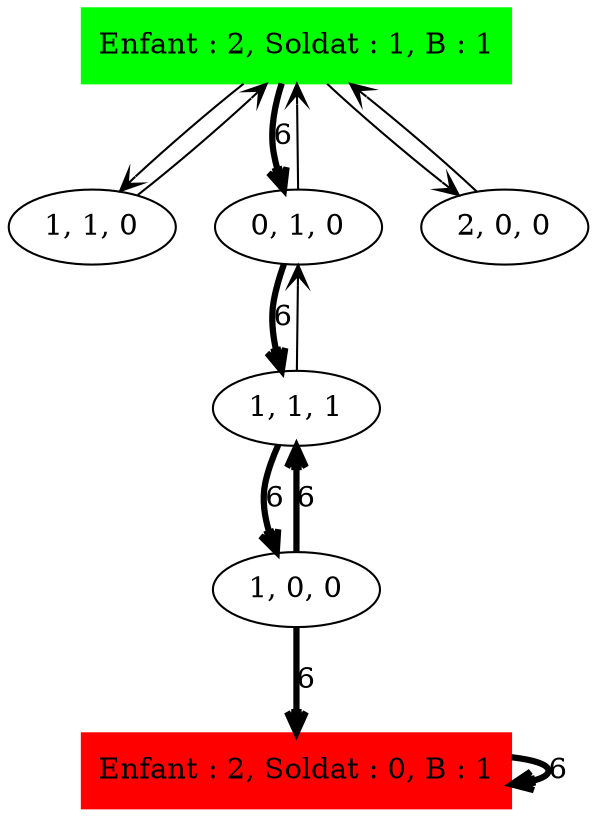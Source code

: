 digraph Soldat_Sol_ {
	initial [label="Enfant : 2, Soldat : 1, B : 1" color=green shape=box style=filled]
	final [label="Enfant : 2, Soldat : 0, B : 1" color=red shape=box style=filled]
	initial -> "1, 1, 0" [arrowhead=open]
	initial -> "0, 1, 0" [label=6 arrowhead=open penwidth=3]
	initial -> "2, 0, 0" [arrowhead=open]
	"2, 0, 0" -> initial [arrowhead=open]
	"0, 1, 0" -> "1, 1, 1" [label=6 arrowhead=open penwidth=3]
	"0, 1, 0" -> initial [arrowhead=open]
	"1, 1, 1" -> "0, 1, 0" [arrowhead=open]
	"1, 1, 1" -> "1, 0, 0" [label=6 arrowhead=open penwidth=3]
	"1, 0, 0" -> final [label=6 arrowhead=open penwidth=3]
	"1, 0, 0" -> "1, 1, 1" [label=6 arrowhead=open penwidth=3]
	final -> final [label=6 arrowhead=open penwidth=3]
	"1, 1, 0" -> initial [arrowhead=open]
}
